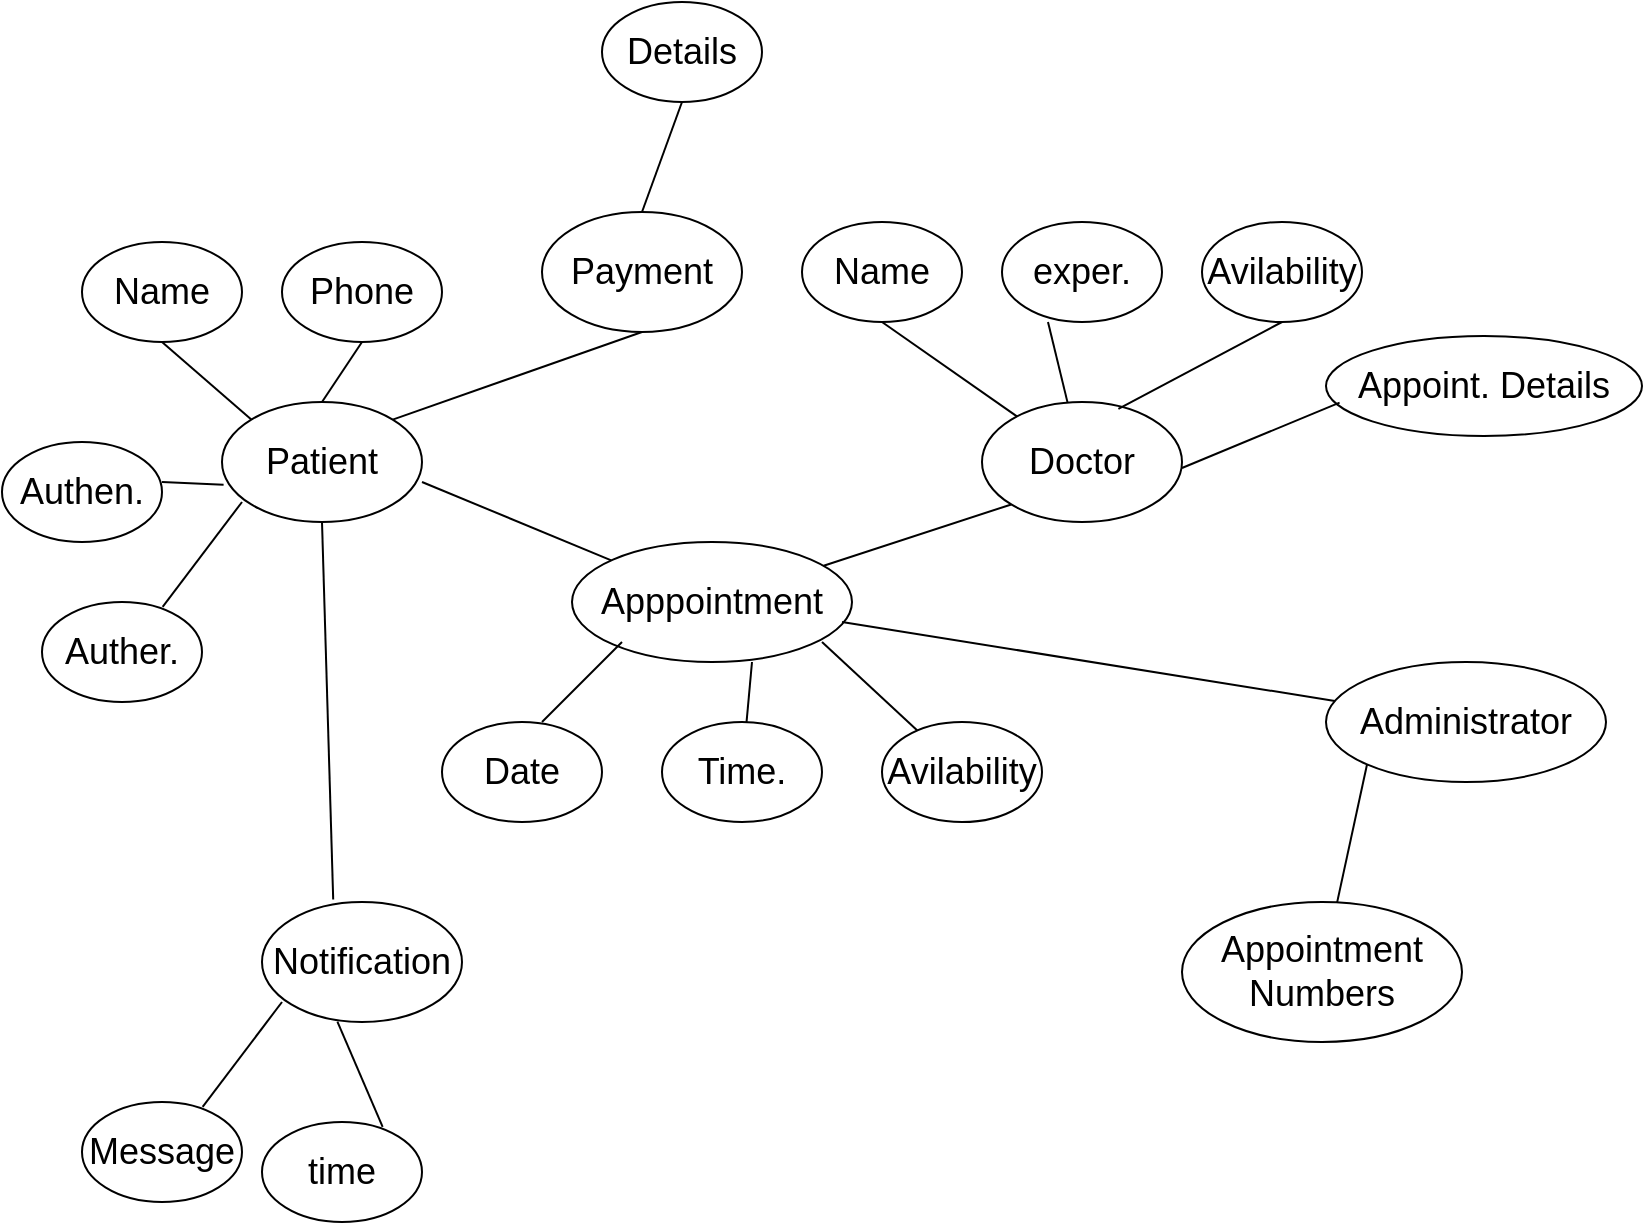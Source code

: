 <mxfile version="21.2.9" type="github">
  <diagram name="Page-1" id="RZUVcleM2bisPWVJdRk7">
    <mxGraphModel dx="880" dy="452" grid="1" gridSize="10" guides="1" tooltips="1" connect="1" arrows="1" fold="1" page="1" pageScale="1" pageWidth="850" pageHeight="1100" math="0" shadow="0">
      <root>
        <mxCell id="0" />
        <mxCell id="1" parent="0" />
        <mxCell id="2VPruyHOejKhJ0bTN0Mq-1" value="&lt;font style=&quot;font-size: 18px;&quot;&gt;Patient&lt;/font&gt;" style="ellipse;whiteSpace=wrap;html=1;" parent="1" vertex="1">
          <mxGeometry x="110" y="230" width="100" height="60" as="geometry" />
        </mxCell>
        <mxCell id="2VPruyHOejKhJ0bTN0Mq-3" value="&lt;font style=&quot;font-size: 18px;&quot;&gt;Doctor&lt;br&gt;&lt;/font&gt;" style="ellipse;whiteSpace=wrap;html=1;" parent="1" vertex="1">
          <mxGeometry x="490" y="230" width="100" height="60" as="geometry" />
        </mxCell>
        <mxCell id="2VPruyHOejKhJ0bTN0Mq-4" value="&lt;font style=&quot;font-size: 18px;&quot;&gt;exper.&lt;br&gt;&lt;/font&gt;" style="ellipse;whiteSpace=wrap;html=1;" parent="1" vertex="1">
          <mxGeometry x="500" y="140" width="80" height="50" as="geometry" />
        </mxCell>
        <mxCell id="2VPruyHOejKhJ0bTN0Mq-5" value="&lt;font style=&quot;font-size: 18px;&quot;&gt;Name&lt;br&gt;&lt;/font&gt;" style="ellipse;whiteSpace=wrap;html=1;" parent="1" vertex="1">
          <mxGeometry x="400" y="140" width="80" height="50" as="geometry" />
        </mxCell>
        <mxCell id="2VPruyHOejKhJ0bTN0Mq-6" value="&lt;font style=&quot;font-size: 18px;&quot;&gt;Avilability&lt;br&gt;&lt;/font&gt;" style="ellipse;whiteSpace=wrap;html=1;" parent="1" vertex="1">
          <mxGeometry x="600" y="140" width="80" height="50" as="geometry" />
        </mxCell>
        <mxCell id="2VPruyHOejKhJ0bTN0Mq-9" value="" style="endArrow=none;html=1;rounded=0;" parent="1" source="2VPruyHOejKhJ0bTN0Mq-3" edge="1">
          <mxGeometry width="50" height="50" relative="1" as="geometry">
            <mxPoint x="390" y="240" as="sourcePoint" />
            <mxPoint x="440" y="190" as="targetPoint" />
          </mxGeometry>
        </mxCell>
        <mxCell id="2VPruyHOejKhJ0bTN0Mq-10" value="" style="endArrow=none;html=1;rounded=0;exitX=0.682;exitY=0.058;exitDx=0;exitDy=0;exitPerimeter=0;" parent="1" source="2VPruyHOejKhJ0bTN0Mq-3" edge="1">
          <mxGeometry width="50" height="50" relative="1" as="geometry">
            <mxPoint x="707" y="237" as="sourcePoint" />
            <mxPoint x="640" y="190" as="targetPoint" />
          </mxGeometry>
        </mxCell>
        <mxCell id="2VPruyHOejKhJ0bTN0Mq-11" value="" style="endArrow=none;html=1;rounded=0;" parent="1" source="2VPruyHOejKhJ0bTN0Mq-3" edge="1">
          <mxGeometry width="50" height="50" relative="1" as="geometry">
            <mxPoint x="590" y="237" as="sourcePoint" />
            <mxPoint x="523" y="190" as="targetPoint" />
          </mxGeometry>
        </mxCell>
        <mxCell id="2VPruyHOejKhJ0bTN0Mq-14" value="&lt;font style=&quot;font-size: 18px;&quot;&gt;Apppointment&lt;br&gt;&lt;/font&gt;" style="ellipse;whiteSpace=wrap;html=1;" parent="1" vertex="1">
          <mxGeometry x="285" y="300" width="140" height="60" as="geometry" />
        </mxCell>
        <mxCell id="2VPruyHOejKhJ0bTN0Mq-15" value="&lt;font style=&quot;font-size: 18px;&quot;&gt;Time.&lt;br&gt;&lt;/font&gt;" style="ellipse;whiteSpace=wrap;html=1;" parent="1" vertex="1">
          <mxGeometry x="330" y="390" width="80" height="50" as="geometry" />
        </mxCell>
        <mxCell id="2VPruyHOejKhJ0bTN0Mq-16" value="&lt;font style=&quot;font-size: 18px;&quot;&gt;Date&lt;br&gt;&lt;/font&gt;" style="ellipse;whiteSpace=wrap;html=1;" parent="1" vertex="1">
          <mxGeometry x="220" y="390" width="80" height="50" as="geometry" />
        </mxCell>
        <mxCell id="2VPruyHOejKhJ0bTN0Mq-17" value="&lt;font style=&quot;font-size: 18px;&quot;&gt;Avilability&lt;br&gt;&lt;/font&gt;" style="ellipse;whiteSpace=wrap;html=1;" parent="1" vertex="1">
          <mxGeometry x="440" y="390" width="80" height="50" as="geometry" />
        </mxCell>
        <mxCell id="2VPruyHOejKhJ0bTN0Mq-21" value="&lt;font style=&quot;font-size: 18px;&quot;&gt;Name&lt;br&gt;&lt;/font&gt;" style="ellipse;whiteSpace=wrap;html=1;" parent="1" vertex="1">
          <mxGeometry x="40" y="150" width="80" height="50" as="geometry" />
        </mxCell>
        <mxCell id="2VPruyHOejKhJ0bTN0Mq-22" value="" style="endArrow=none;html=1;rounded=0;exitX=0;exitY=0;exitDx=0;exitDy=0;" parent="1" source="2VPruyHOejKhJ0bTN0Mq-1" edge="1">
          <mxGeometry width="50" height="50" relative="1" as="geometry">
            <mxPoint x="140" y="240" as="sourcePoint" />
            <mxPoint x="80" y="200" as="targetPoint" />
          </mxGeometry>
        </mxCell>
        <mxCell id="2VPruyHOejKhJ0bTN0Mq-23" value="&lt;font style=&quot;font-size: 18px;&quot;&gt;Phone&lt;br&gt;&lt;/font&gt;" style="ellipse;whiteSpace=wrap;html=1;" parent="1" vertex="1">
          <mxGeometry x="140" y="150" width="80" height="50" as="geometry" />
        </mxCell>
        <mxCell id="2VPruyHOejKhJ0bTN0Mq-24" value="" style="endArrow=none;html=1;rounded=0;exitX=0.5;exitY=0;exitDx=0;exitDy=0;" parent="1" source="2VPruyHOejKhJ0bTN0Mq-1" edge="1">
          <mxGeometry width="50" height="50" relative="1" as="geometry">
            <mxPoint x="225" y="239" as="sourcePoint" />
            <mxPoint x="180" y="200" as="targetPoint" />
          </mxGeometry>
        </mxCell>
        <mxCell id="2VPruyHOejKhJ0bTN0Mq-25" value="" style="endArrow=none;html=1;rounded=0;" parent="1" edge="1">
          <mxGeometry width="50" height="50" relative="1" as="geometry">
            <mxPoint x="270" y="390" as="sourcePoint" />
            <mxPoint x="310" y="350" as="targetPoint" />
          </mxGeometry>
        </mxCell>
        <mxCell id="2VPruyHOejKhJ0bTN0Mq-26" value="" style="endArrow=none;html=1;rounded=0;" parent="1" source="2VPruyHOejKhJ0bTN0Mq-15" edge="1">
          <mxGeometry width="50" height="50" relative="1" as="geometry">
            <mxPoint x="335" y="400" as="sourcePoint" />
            <mxPoint x="375" y="360" as="targetPoint" />
          </mxGeometry>
        </mxCell>
        <mxCell id="2VPruyHOejKhJ0bTN0Mq-29" value="" style="endArrow=none;html=1;rounded=0;" parent="1" source="2VPruyHOejKhJ0bTN0Mq-17" edge="1">
          <mxGeometry width="50" height="50" relative="1" as="geometry">
            <mxPoint x="370" y="390" as="sourcePoint" />
            <mxPoint x="410" y="350" as="targetPoint" />
          </mxGeometry>
        </mxCell>
        <mxCell id="2VPruyHOejKhJ0bTN0Mq-30" value="" style="endArrow=none;html=1;rounded=0;" parent="1" source="2VPruyHOejKhJ0bTN0Mq-14" edge="1">
          <mxGeometry width="50" height="50" relative="1" as="geometry">
            <mxPoint x="170" y="310" as="sourcePoint" />
            <mxPoint x="210" y="270" as="targetPoint" />
          </mxGeometry>
        </mxCell>
        <mxCell id="2VPruyHOejKhJ0bTN0Mq-31" value="" style="endArrow=none;html=1;rounded=0;entryX=0;entryY=1;entryDx=0;entryDy=0;" parent="1" source="2VPruyHOejKhJ0bTN0Mq-14" target="2VPruyHOejKhJ0bTN0Mq-3" edge="1">
          <mxGeometry width="50" height="50" relative="1" as="geometry">
            <mxPoint x="615" y="329" as="sourcePoint" />
            <mxPoint x="520" y="290" as="targetPoint" />
          </mxGeometry>
        </mxCell>
        <mxCell id="2VPruyHOejKhJ0bTN0Mq-32" value="&lt;font style=&quot;font-size: 18px;&quot;&gt;Authen.&lt;br&gt;&lt;/font&gt;" style="ellipse;whiteSpace=wrap;html=1;" parent="1" vertex="1">
          <mxGeometry y="250" width="80" height="50" as="geometry" />
        </mxCell>
        <mxCell id="2VPruyHOejKhJ0bTN0Mq-34" value="&lt;font style=&quot;font-size: 18px;&quot;&gt;Auther.&lt;br&gt;&lt;/font&gt;" style="ellipse;whiteSpace=wrap;html=1;" parent="1" vertex="1">
          <mxGeometry x="20" y="330" width="80" height="50" as="geometry" />
        </mxCell>
        <mxCell id="2VPruyHOejKhJ0bTN0Mq-35" value="" style="endArrow=none;html=1;rounded=0;exitX=0.754;exitY=0.048;exitDx=0;exitDy=0;exitPerimeter=0;" parent="1" source="2VPruyHOejKhJ0bTN0Mq-34" edge="1">
          <mxGeometry width="50" height="50" relative="1" as="geometry">
            <mxPoint x="100" y="310" as="sourcePoint" />
            <mxPoint x="120" y="280" as="targetPoint" />
          </mxGeometry>
        </mxCell>
        <mxCell id="2VPruyHOejKhJ0bTN0Mq-37" value="" style="endArrow=none;html=1;rounded=0;exitX=0.008;exitY=0.689;exitDx=0;exitDy=0;exitPerimeter=0;" parent="1" source="2VPruyHOejKhJ0bTN0Mq-1" edge="1">
          <mxGeometry width="50" height="50" relative="1" as="geometry">
            <mxPoint x="60" y="300" as="sourcePoint" />
            <mxPoint x="80" y="270" as="targetPoint" />
          </mxGeometry>
        </mxCell>
        <mxCell id="2VPruyHOejKhJ0bTN0Mq-38" value="&lt;font style=&quot;font-size: 18px;&quot;&gt;Notification&lt;/font&gt;" style="ellipse;whiteSpace=wrap;html=1;" parent="1" vertex="1">
          <mxGeometry x="130" y="480" width="100" height="60" as="geometry" />
        </mxCell>
        <mxCell id="2VPruyHOejKhJ0bTN0Mq-39" value="&lt;font style=&quot;font-size: 18px;&quot;&gt;Message&lt;br&gt;&lt;/font&gt;" style="ellipse;whiteSpace=wrap;html=1;" parent="1" vertex="1">
          <mxGeometry x="40" y="580" width="80" height="50" as="geometry" />
        </mxCell>
        <mxCell id="2VPruyHOejKhJ0bTN0Mq-40" value="" style="endArrow=none;html=1;rounded=0;exitX=0.754;exitY=0.048;exitDx=0;exitDy=0;exitPerimeter=0;" parent="1" source="2VPruyHOejKhJ0bTN0Mq-39" edge="1">
          <mxGeometry width="50" height="50" relative="1" as="geometry">
            <mxPoint x="120" y="560" as="sourcePoint" />
            <mxPoint x="140" y="530" as="targetPoint" />
          </mxGeometry>
        </mxCell>
        <mxCell id="2VPruyHOejKhJ0bTN0Mq-41" value="&lt;font style=&quot;font-size: 18px;&quot;&gt;time&lt;br&gt;&lt;/font&gt;" style="ellipse;whiteSpace=wrap;html=1;" parent="1" vertex="1">
          <mxGeometry x="130" y="590" width="80" height="50" as="geometry" />
        </mxCell>
        <mxCell id="2VPruyHOejKhJ0bTN0Mq-42" value="" style="endArrow=none;html=1;rounded=0;exitX=0.754;exitY=0.048;exitDx=0;exitDy=0;exitPerimeter=0;entryX=0.377;entryY=0.996;entryDx=0;entryDy=0;entryPerimeter=0;" parent="1" source="2VPruyHOejKhJ0bTN0Mq-41" target="2VPruyHOejKhJ0bTN0Mq-38" edge="1">
          <mxGeometry width="50" height="50" relative="1" as="geometry">
            <mxPoint x="210" y="570" as="sourcePoint" />
            <mxPoint x="230" y="540" as="targetPoint" />
          </mxGeometry>
        </mxCell>
        <mxCell id="2VPruyHOejKhJ0bTN0Mq-43" value="" style="endArrow=none;html=1;rounded=0;exitX=0.356;exitY=-0.021;exitDx=0;exitDy=0;exitPerimeter=0;" parent="1" source="2VPruyHOejKhJ0bTN0Mq-38" edge="1">
          <mxGeometry width="50" height="50" relative="1" as="geometry">
            <mxPoint x="120" y="342" as="sourcePoint" />
            <mxPoint x="160" y="290" as="targetPoint" />
          </mxGeometry>
        </mxCell>
        <mxCell id="2VPruyHOejKhJ0bTN0Mq-44" value="&lt;font style=&quot;font-size: 18px;&quot;&gt;Appoint. Details&lt;br&gt;&lt;/font&gt;" style="ellipse;whiteSpace=wrap;html=1;" parent="1" vertex="1">
          <mxGeometry x="662" y="197" width="158" height="50" as="geometry" />
        </mxCell>
        <mxCell id="2VPruyHOejKhJ0bTN0Mq-45" value="" style="endArrow=none;html=1;rounded=0;exitX=0.682;exitY=0.058;exitDx=0;exitDy=0;exitPerimeter=0;entryX=0.043;entryY=0.666;entryDx=0;entryDy=0;entryPerimeter=0;" parent="1" target="2VPruyHOejKhJ0bTN0Mq-44" edge="1">
          <mxGeometry width="50" height="50" relative="1" as="geometry">
            <mxPoint x="590" y="263" as="sourcePoint" />
            <mxPoint x="672" y="220" as="targetPoint" />
          </mxGeometry>
        </mxCell>
        <mxCell id="2VPruyHOejKhJ0bTN0Mq-49" value="&lt;font style=&quot;font-size: 18px;&quot;&gt;Payment&lt;/font&gt;" style="ellipse;whiteSpace=wrap;html=1;" parent="1" vertex="1">
          <mxGeometry x="270" y="135" width="100" height="60" as="geometry" />
        </mxCell>
        <mxCell id="2VPruyHOejKhJ0bTN0Mq-50" value="&lt;font style=&quot;font-size: 18px;&quot;&gt;Details&lt;br&gt;&lt;/font&gt;" style="ellipse;whiteSpace=wrap;html=1;" parent="1" vertex="1">
          <mxGeometry x="300" y="30" width="80" height="50" as="geometry" />
        </mxCell>
        <mxCell id="2VPruyHOejKhJ0bTN0Mq-51" value="" style="endArrow=none;html=1;rounded=0;exitX=0.5;exitY=0;exitDx=0;exitDy=0;" parent="1" source="2VPruyHOejKhJ0bTN0Mq-49" edge="1">
          <mxGeometry width="50" height="50" relative="1" as="geometry">
            <mxPoint x="385" y="119" as="sourcePoint" />
            <mxPoint x="340" y="80" as="targetPoint" />
          </mxGeometry>
        </mxCell>
        <mxCell id="2VPruyHOejKhJ0bTN0Mq-52" value="" style="endArrow=none;html=1;rounded=0;exitX=1;exitY=0;exitDx=0;exitDy=0;" parent="1" source="2VPruyHOejKhJ0bTN0Mq-1" edge="1">
          <mxGeometry width="50" height="50" relative="1" as="geometry">
            <mxPoint x="300" y="225" as="sourcePoint" />
            <mxPoint x="320" y="195" as="targetPoint" />
          </mxGeometry>
        </mxCell>
        <mxCell id="2VPruyHOejKhJ0bTN0Mq-54" value="&lt;font style=&quot;font-size: 18px;&quot;&gt;Administrator&lt;br&gt;&lt;/font&gt;" style="ellipse;whiteSpace=wrap;html=1;" parent="1" vertex="1">
          <mxGeometry x="662" y="360" width="140" height="60" as="geometry" />
        </mxCell>
        <mxCell id="2VPruyHOejKhJ0bTN0Mq-55" value="" style="endArrow=none;html=1;rounded=0;" parent="1" target="2VPruyHOejKhJ0bTN0Mq-54" edge="1">
          <mxGeometry width="50" height="50" relative="1" as="geometry">
            <mxPoint x="420" y="340" as="sourcePoint" />
            <mxPoint x="470" y="290" as="targetPoint" />
          </mxGeometry>
        </mxCell>
        <mxCell id="2VPruyHOejKhJ0bTN0Mq-56" value="&lt;font style=&quot;font-size: 18px;&quot;&gt;Appointment Numbers&lt;br&gt;&lt;/font&gt;" style="ellipse;whiteSpace=wrap;html=1;" parent="1" vertex="1">
          <mxGeometry x="590" y="480" width="140" height="70" as="geometry" />
        </mxCell>
        <mxCell id="2VPruyHOejKhJ0bTN0Mq-57" value="" style="endArrow=none;html=1;rounded=0;entryX=0;entryY=1;entryDx=0;entryDy=0;" parent="1" source="2VPruyHOejKhJ0bTN0Mq-56" target="2VPruyHOejKhJ0bTN0Mq-54" edge="1">
          <mxGeometry width="50" height="50" relative="1" as="geometry">
            <mxPoint x="580" y="480" as="sourcePoint" />
            <mxPoint x="620" y="440" as="targetPoint" />
          </mxGeometry>
        </mxCell>
      </root>
    </mxGraphModel>
  </diagram>
</mxfile>
